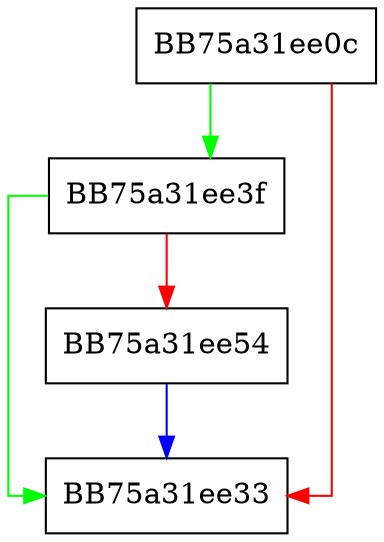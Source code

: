 digraph instance {
  node [shape="box"];
  graph [splines=ortho];
  BB75a31ee0c -> BB75a31ee3f [color="green"];
  BB75a31ee0c -> BB75a31ee33 [color="red"];
  BB75a31ee3f -> BB75a31ee33 [color="green"];
  BB75a31ee3f -> BB75a31ee54 [color="red"];
  BB75a31ee54 -> BB75a31ee33 [color="blue"];
}
